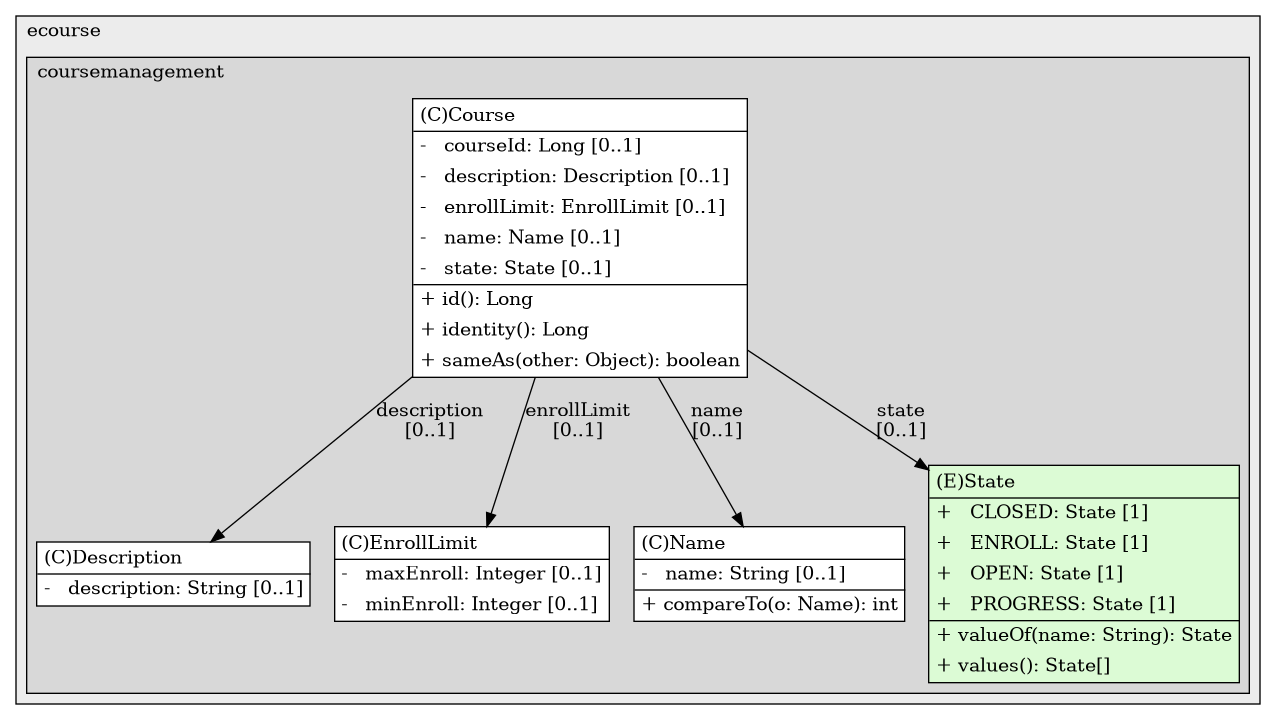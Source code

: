 @startuml

/' diagram meta data start
config=StructureConfiguration;
{
  "projectClassification": {
    "searchMode": "OpenProject", // OpenProject, AllProjects
    "includedProjects": "",
    "pathEndKeywords": "*.impl",
    "isClientPath": "",
    "isClientName": "",
    "isTestPath": "",
    "isTestName": "",
    "isMappingPath": "",
    "isMappingName": "",
    "isDataAccessPath": "",
    "isDataAccessName": "",
    "isDataStructurePath": "",
    "isDataStructureName": "",
    "isInterfaceStructuresPath": "",
    "isInterfaceStructuresName": "",
    "isEntryPointPath": "",
    "isEntryPointName": "",
    "treatFinalFieldsAsMandatory": false
  },
  "graphRestriction": {
    "classPackageExcludeFilter": "",
    "classPackageIncludeFilter": "",
    "classNameExcludeFilter": "",
    "classNameIncludeFilter": "",
    "methodNameExcludeFilter": "",
    "methodNameIncludeFilter": "",
    "removeByInheritance": "", // inheritance/annotation based filtering is done in a second step
    "removeByAnnotation": "",
    "removeByClassPackage": "", // cleanup the graph after inheritance/annotation based filtering is done
    "removeByClassName": "",
    "cutMappings": false,
    "cutEnum": false,
    "cutTests": true,
    "cutClient": true,
    "cutDataAccess": true,
    "cutInterfaceStructures": false,
    "cutDataStructures": true,
    "cutGetterAndSetter": true,
    "cutConstructors": true
  },
  "graphTraversal": {
    "forwardDepth": 999,
    "backwardDepth": 0,
    "classPackageExcludeFilter": "",
    "classPackageIncludeFilter": "",
    "classNameExcludeFilter": "",
    "classNameIncludeFilter": "",
    "methodNameExcludeFilter": "",
    "methodNameIncludeFilter": "",
    "hideMappings": false,
    "hideDataStructures": false,
    "hidePrivateMethods": false,
    "hideInterfaceCalls": false, // indirection: implementation -> interface (is hidden) -> implementation
    "onlyShowApplicationEntryPoints": false, // root node is included
    "useMethodCallsForStructureDiagram": "ForwardOnly" // ForwardOnly, BothDirections, No
  },
  "details": {
    "aggregation": "GroupByClass", // ByClass, GroupByClass, None
    "showClassGenericTypes": true,
    "showMethods": true,
    "showMethodParameterNames": true,
    "showMethodParameterTypes": true,
    "showMethodReturnType": true,
    "showPackageLevels": 2,
    "showDetailedClassStructure": true
  },
  "rootClass": "eapli.ecourse.coursemanagement.domain.Course",
  "extensionCallbackMethod": "" // qualified.class.name#methodName - signature: public static String method(String)
}
diagram meta data end '/



digraph g {
    rankdir="TB"
    splines=polyline
    

'nodes 
subgraph cluster_1911013184 { 
   	label=ecourse
	labeljust=l
	fillcolor="#ececec"
	style=filled
   
   subgraph cluster_861892108 { 
   	label=coursemanagement
	labeljust=l
	fillcolor="#d8d8d8"
	style=filled
   
   Course1854509879[
	label=<<TABLE BORDER="1" CELLBORDER="0" CELLPADDING="4" CELLSPACING="0">
<TR><TD ALIGN="LEFT" >(C)Course</TD></TR>
<HR/>
<TR><TD ALIGN="LEFT" >-   courseId: Long [0..1]</TD></TR>
<TR><TD ALIGN="LEFT" >-   description: Description [0..1]</TD></TR>
<TR><TD ALIGN="LEFT" >-   enrollLimit: EnrollLimit [0..1]</TD></TR>
<TR><TD ALIGN="LEFT" >-   name: Name [0..1]</TD></TR>
<TR><TD ALIGN="LEFT" >-   state: State [0..1]</TD></TR>
<HR/>
<TR><TD ALIGN="LEFT" >+ id(): Long</TD></TR>
<TR><TD ALIGN="LEFT" >+ identity(): Long</TD></TR>
<TR><TD ALIGN="LEFT" >+ sameAs(other: Object): boolean</TD></TR>
</TABLE>>
	style=filled
	margin=0
	shape=plaintext
	fillcolor="#FFFFFF"
];

Description1854509879[
	label=<<TABLE BORDER="1" CELLBORDER="0" CELLPADDING="4" CELLSPACING="0">
<TR><TD ALIGN="LEFT" >(C)Description</TD></TR>
<HR/>
<TR><TD ALIGN="LEFT" >-   description: String [0..1]</TD></TR>
</TABLE>>
	style=filled
	margin=0
	shape=plaintext
	fillcolor="#FFFFFF"
];

EnrollLimit1854509879[
	label=<<TABLE BORDER="1" CELLBORDER="0" CELLPADDING="4" CELLSPACING="0">
<TR><TD ALIGN="LEFT" >(C)EnrollLimit</TD></TR>
<HR/>
<TR><TD ALIGN="LEFT" >-   maxEnroll: Integer [0..1]</TD></TR>
<TR><TD ALIGN="LEFT" >-   minEnroll: Integer [0..1]</TD></TR>
</TABLE>>
	style=filled
	margin=0
	shape=plaintext
	fillcolor="#FFFFFF"
];

Name1854509879[
	label=<<TABLE BORDER="1" CELLBORDER="0" CELLPADDING="4" CELLSPACING="0">
<TR><TD ALIGN="LEFT" >(C)Name</TD></TR>
<HR/>
<TR><TD ALIGN="LEFT" >-   name: String [0..1]</TD></TR>
<HR/>
<TR><TD ALIGN="LEFT" >+ compareTo(o: Name): int</TD></TR>
</TABLE>>
	style=filled
	margin=0
	shape=plaintext
	fillcolor="#FFFFFF"
];

State1854509879[
	label=<<TABLE BORDER="1" CELLBORDER="0" CELLPADDING="4" CELLSPACING="0">
<TR><TD ALIGN="LEFT" >(E)State</TD></TR>
<HR/>
<TR><TD ALIGN="LEFT" >+   CLOSED: State [1]</TD></TR>
<TR><TD ALIGN="LEFT" >+   ENROLL: State [1]</TD></TR>
<TR><TD ALIGN="LEFT" >+   OPEN: State [1]</TD></TR>
<TR><TD ALIGN="LEFT" >+   PROGRESS: State [1]</TD></TR>
<HR/>
<TR><TD ALIGN="LEFT" >+ valueOf(name: String): State</TD></TR>
<TR><TD ALIGN="LEFT" >+ values(): State[]</TD></TR>
</TABLE>>
	style=filled
	margin=0
	shape=plaintext
	fillcolor="#DCFBD5"
];
} 
} 

'edges    
Course1854509879 -> Description1854509879[label="description
[0..1]"];
Course1854509879 -> EnrollLimit1854509879[label="enrollLimit
[0..1]"];
Course1854509879 -> Name1854509879[label="name
[0..1]"];
Course1854509879 -> State1854509879[label="state
[0..1]"];
    
}
@enduml